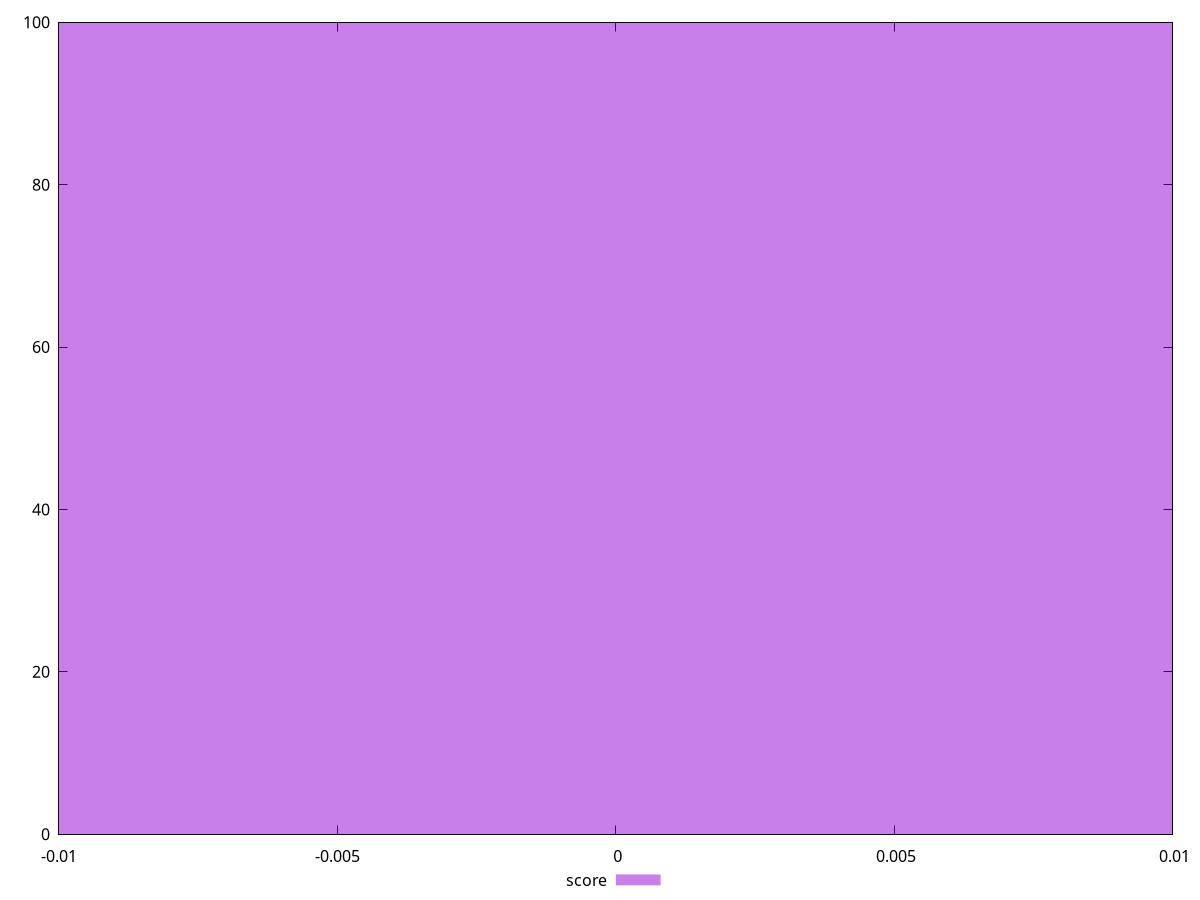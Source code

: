 reset

$score <<EOF
0 100
EOF

set key outside below
set boxwidth 0.1
set xrange [-0.01:0.01]
set yrange [0:100]
set trange [0:100]
set style fill transparent solid 0.5 noborder
set terminal svg size 640, 490 enhanced background rgb 'white'
set output "report_00011_2021-02-09T10:53:21.242Z/largest-contentful-paint/samples/pages+cached/score/histogram.svg"

plot $score title "score" with boxes

reset
